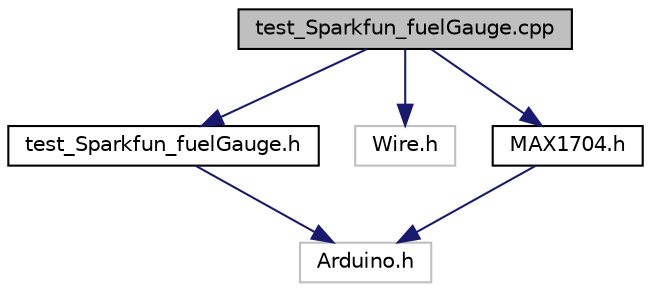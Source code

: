 digraph "test_Sparkfun_fuelGauge.cpp"
{
 // INTERACTIVE_SVG=YES
  edge [fontname="Helvetica",fontsize="10",labelfontname="Helvetica",labelfontsize="10"];
  node [fontname="Helvetica",fontsize="10",shape=record];
  Node1 [label="test_Sparkfun_fuelGauge.cpp",height=0.2,width=0.4,color="black", fillcolor="grey75", style="filled" fontcolor="black"];
  Node1 -> Node2 [color="midnightblue",fontsize="10",style="solid",fontname="Helvetica"];
  Node2 [label="test_Sparkfun_fuelGauge.h",height=0.2,width=0.4,color="black", fillcolor="white", style="filled",URL="$test___sparkfun__fuel_gauge_8h.html"];
  Node2 -> Node3 [color="midnightblue",fontsize="10",style="solid",fontname="Helvetica"];
  Node3 [label="Arduino.h",height=0.2,width=0.4,color="grey75", fillcolor="white", style="filled"];
  Node1 -> Node4 [color="midnightblue",fontsize="10",style="solid",fontname="Helvetica"];
  Node4 [label="Wire.h",height=0.2,width=0.4,color="grey75", fillcolor="white", style="filled"];
  Node1 -> Node5 [color="midnightblue",fontsize="10",style="solid",fontname="Helvetica"];
  Node5 [label="MAX1704.h",height=0.2,width=0.4,color="black", fillcolor="white", style="filled",URL="$_m_a_x1704_8h.html"];
  Node5 -> Node3 [color="midnightblue",fontsize="10",style="solid",fontname="Helvetica"];
}
